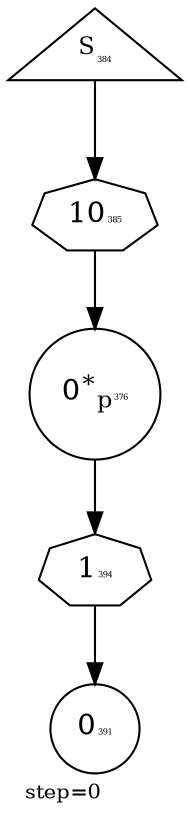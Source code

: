 digraph {
  graph  [labelloc=bottom,labeljust=left,fontsize="10",label="step=0"];
  "376" [shape=circle,peripheries="1",label=<0<SUP>*</SUP><SUB>p</SUB><FONT POINT-SIZE='4'>376</FONT>>,labelfontcolor=black,color=black];
  "384" [shape=triangle,peripheries="1",label=<<SUP>S</SUP><FONT POINT-SIZE='4'>384</FONT>>,labelfontcolor=black,color=black];
  "391" [shape=circle,peripheries="1",label=<0<FONT POINT-SIZE='4'>391</FONT>>,labelfontcolor=black,color=black];
  "385" [label=<10<FONT POINT-SIZE='4'>385</FONT>>,peripheries="1",color=black,shape=septagon];
  "384" -> "385" [color=black];
  "385" -> "376" [color=black];
  "394" [label=<1<FONT POINT-SIZE='4'>394</FONT>>,peripheries="1",color=black,shape=septagon];
  "376" -> "394" [color=black];
  "394" -> "391" [color=black];
}
